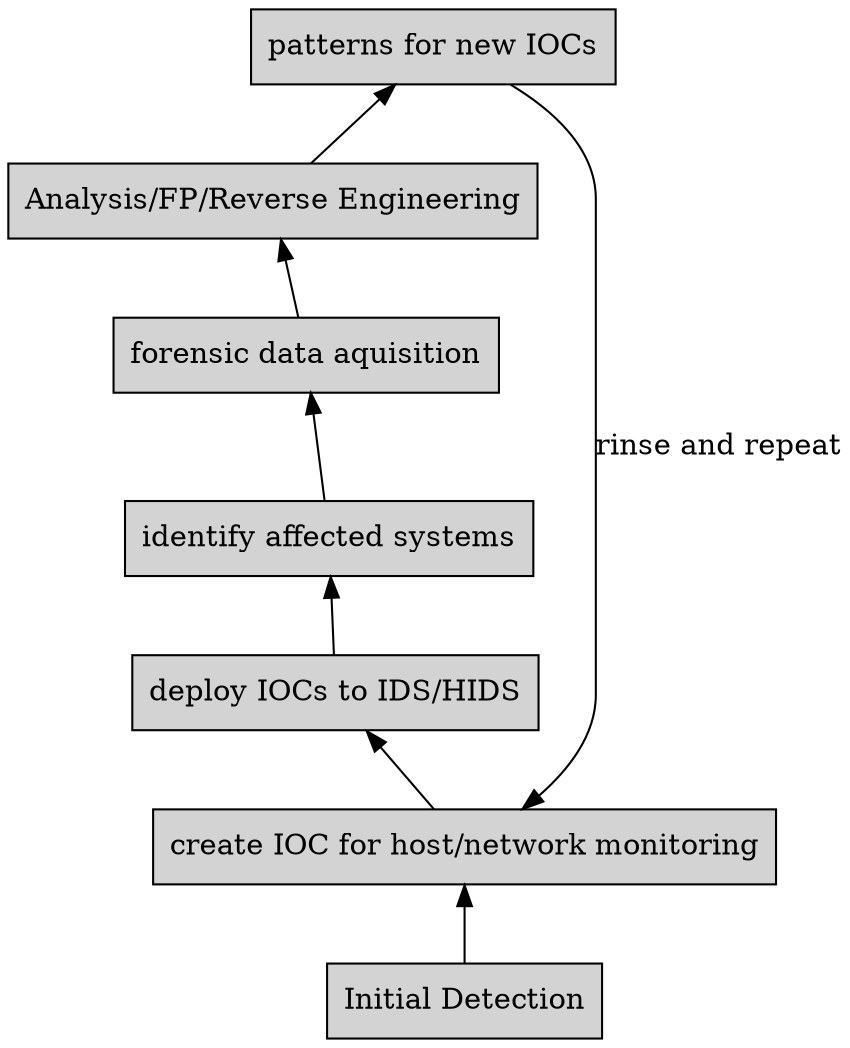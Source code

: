 digraph ioc {
        scmap = true;
//        nodesep = 0.09;
//        rankdir=LR;
rankdir=BT;

overlap=false;

        node [style=filled;
              shape=record;
              ];

        initial->ioccreate;
        ioccreate->iocdeploy;
        iocdeploy->identifycompromise;
        identifycompromise->forensicscollection;
        forensicscollection->analyze;
        analyze->newioc;
  //      newioc->repeat;
    //    repeat->ioccreate;
    newioc->ioccreate [ label="rinse and repeat"];
    
//        repeat [shape=record;   label="Rinse and Repeat"];
        initial [ label="Initial Detection"];
        ioccreate [ label="create IOC for host/network monitoring"];
        iocdeploy [label="deploy IOCs to IDS/HIDS"];
        identifycompromise [label="identify affected systems"];
        forensicscollection [ label="forensic data aquisition"];
        analyze [ label="Analysis/FP/Reverse Engineering"];
        newioc [label="patterns for new IOCs"];
        
        }

        